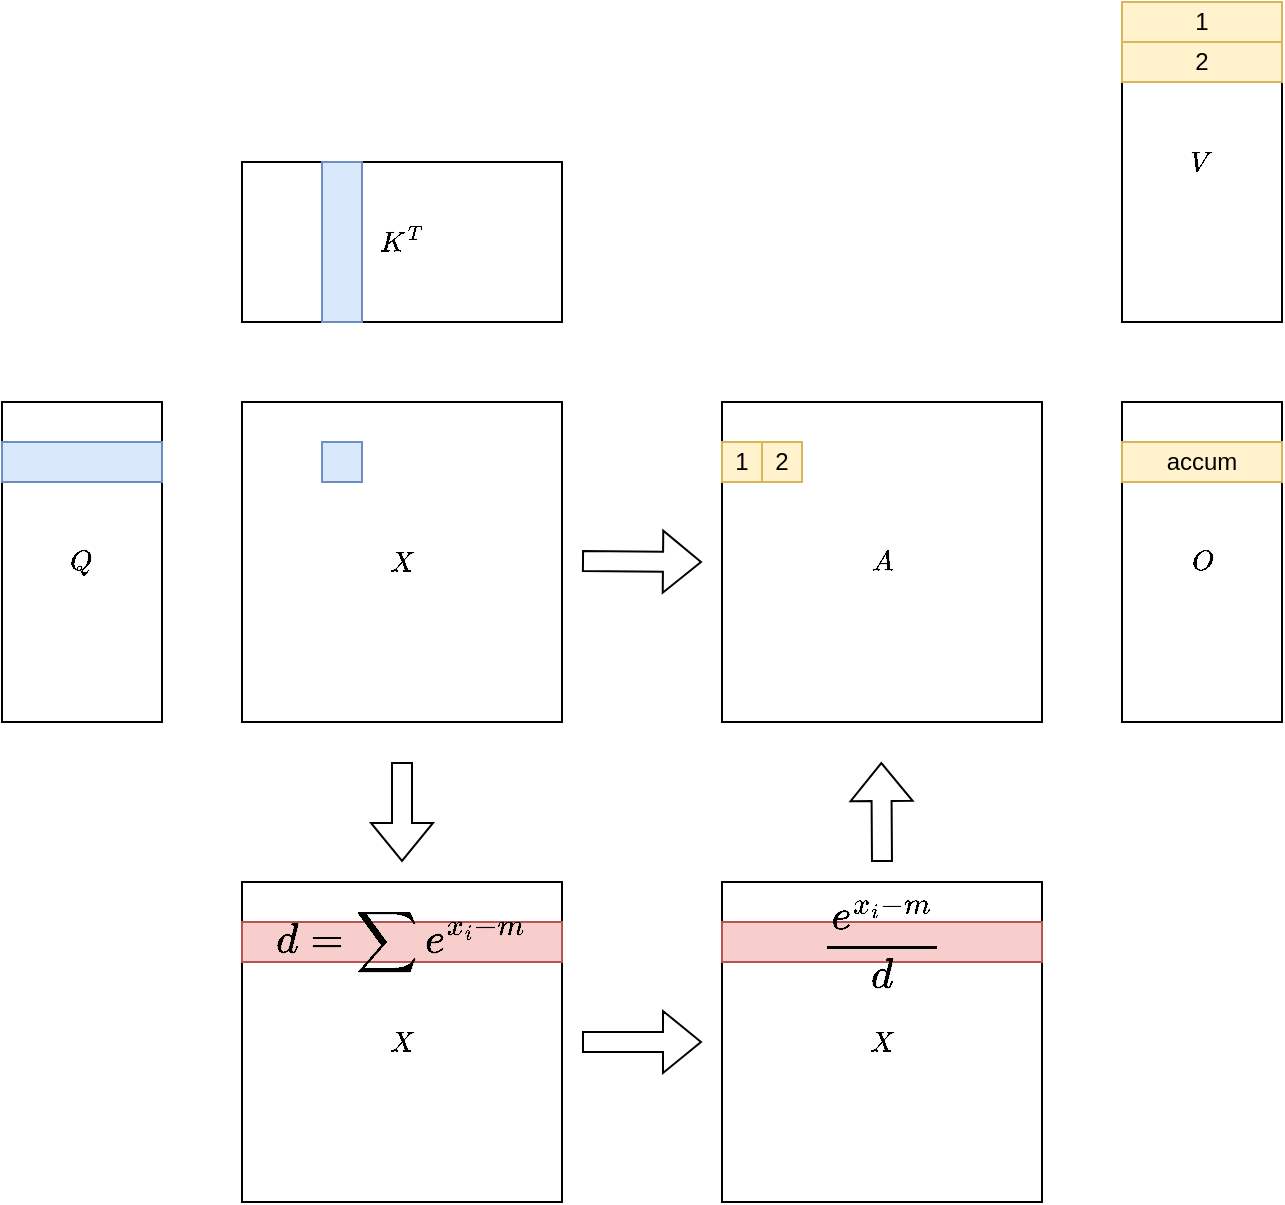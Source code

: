 <mxfile version="24.0.4" type="device">
  <diagram name="第 1 页" id="sHrGBR4vRzYPxEEcVdvP">
    <mxGraphModel dx="1221" dy="765" grid="1" gridSize="10" guides="1" tooltips="1" connect="1" arrows="1" fold="1" page="1" pageScale="1" pageWidth="1169" pageHeight="827" math="1" shadow="0">
      <root>
        <mxCell id="0" />
        <mxCell id="1" parent="0" />
        <mxCell id="NBk41OkLhG3p8HHpP-sa-1" value="$$Q$$" style="rounded=0;whiteSpace=wrap;html=1;" parent="1" vertex="1">
          <mxGeometry x="160" y="280" width="80" height="160" as="geometry" />
        </mxCell>
        <mxCell id="NBk41OkLhG3p8HHpP-sa-2" value="" style="rounded=0;whiteSpace=wrap;html=1;fillColor=#dae8fc;strokeColor=#6c8ebf;" parent="1" vertex="1">
          <mxGeometry x="160" y="300" width="80" height="20" as="geometry" />
        </mxCell>
        <mxCell id="NBk41OkLhG3p8HHpP-sa-3" value="$$K^T$$" style="rounded=0;whiteSpace=wrap;html=1;" parent="1" vertex="1">
          <mxGeometry x="280" y="160" width="160" height="80" as="geometry" />
        </mxCell>
        <mxCell id="NBk41OkLhG3p8HHpP-sa-4" value="" style="rounded=0;whiteSpace=wrap;html=1;fillColor=#dae8fc;strokeColor=#6c8ebf;" parent="1" vertex="1">
          <mxGeometry x="320" y="160" width="20" height="80" as="geometry" />
        </mxCell>
        <mxCell id="NBk41OkLhG3p8HHpP-sa-5" value="$$X$$" style="rounded=0;whiteSpace=wrap;html=1;" parent="1" vertex="1">
          <mxGeometry x="280" y="280" width="160" height="160" as="geometry" />
        </mxCell>
        <mxCell id="NBk41OkLhG3p8HHpP-sa-6" value="" style="rounded=0;whiteSpace=wrap;html=1;fillColor=#dae8fc;strokeColor=#6c8ebf;" parent="1" vertex="1">
          <mxGeometry x="320" y="300" width="20" height="20" as="geometry" />
        </mxCell>
        <mxCell id="NBk41OkLhG3p8HHpP-sa-7" value="$$A$$" style="rounded=0;whiteSpace=wrap;html=1;" parent="1" vertex="1">
          <mxGeometry x="520" y="280" width="160" height="160" as="geometry" />
        </mxCell>
        <mxCell id="NBk41OkLhG3p8HHpP-sa-8" value="1" style="rounded=0;whiteSpace=wrap;html=1;fillColor=#fff2cc;strokeColor=#d6b656;" parent="1" vertex="1">
          <mxGeometry x="520" y="300" width="20" height="20" as="geometry" />
        </mxCell>
        <mxCell id="NBk41OkLhG3p8HHpP-sa-9" value="" style="shape=flexArrow;endArrow=classic;html=1;rounded=0;" parent="1" edge="1">
          <mxGeometry width="50" height="50" relative="1" as="geometry">
            <mxPoint x="450" y="359.5" as="sourcePoint" />
            <mxPoint x="510" y="360" as="targetPoint" />
          </mxGeometry>
        </mxCell>
        <mxCell id="NBk41OkLhG3p8HHpP-sa-10" value="$$V$$" style="rounded=0;whiteSpace=wrap;html=1;" parent="1" vertex="1">
          <mxGeometry x="720" y="80" width="80" height="160" as="geometry" />
        </mxCell>
        <mxCell id="NBk41OkLhG3p8HHpP-sa-11" value="1" style="rounded=0;whiteSpace=wrap;html=1;fillColor=#fff2cc;strokeColor=#d6b656;" parent="1" vertex="1">
          <mxGeometry x="720" y="80" width="80" height="20" as="geometry" />
        </mxCell>
        <mxCell id="NBk41OkLhG3p8HHpP-sa-12" value="$$O$$" style="rounded=0;whiteSpace=wrap;html=1;" parent="1" vertex="1">
          <mxGeometry x="720" y="280" width="80" height="160" as="geometry" />
        </mxCell>
        <mxCell id="NBk41OkLhG3p8HHpP-sa-13" value="accum" style="rounded=0;whiteSpace=wrap;html=1;fillColor=#fff2cc;strokeColor=#d6b656;" parent="1" vertex="1">
          <mxGeometry x="720" y="300" width="80" height="20" as="geometry" />
        </mxCell>
        <mxCell id="NBk41OkLhG3p8HHpP-sa-16" value="$$X$$" style="rounded=0;whiteSpace=wrap;html=1;" parent="1" vertex="1">
          <mxGeometry x="280" y="520" width="160" height="160" as="geometry" />
        </mxCell>
        <mxCell id="NBk41OkLhG3p8HHpP-sa-17" value="$$d=\sum e^{x_i-m}$$" style="rounded=0;whiteSpace=wrap;html=1;fillColor=#f8cecc;strokeColor=#b85450;fontSize=18;" parent="1" vertex="1">
          <mxGeometry x="280" y="540" width="160" height="20" as="geometry" />
        </mxCell>
        <mxCell id="NBk41OkLhG3p8HHpP-sa-18" value="$$X$$" style="rounded=0;whiteSpace=wrap;html=1;" parent="1" vertex="1">
          <mxGeometry x="520" y="520" width="160" height="160" as="geometry" />
        </mxCell>
        <mxCell id="NBk41OkLhG3p8HHpP-sa-19" value="$$\frac{e^{x_i-m}}{ d}$$" style="rounded=0;whiteSpace=wrap;html=1;fillColor=#f8cecc;strokeColor=#b85450;fontSize=18;" parent="1" vertex="1">
          <mxGeometry x="520" y="540" width="160" height="20" as="geometry" />
        </mxCell>
        <mxCell id="NBk41OkLhG3p8HHpP-sa-20" value="" style="shape=flexArrow;endArrow=classic;html=1;rounded=0;" parent="1" edge="1">
          <mxGeometry width="50" height="50" relative="1" as="geometry">
            <mxPoint x="360" y="460" as="sourcePoint" />
            <mxPoint x="360" y="510" as="targetPoint" />
          </mxGeometry>
        </mxCell>
        <mxCell id="NBk41OkLhG3p8HHpP-sa-21" value="" style="shape=flexArrow;endArrow=classic;html=1;rounded=0;" parent="1" edge="1">
          <mxGeometry width="50" height="50" relative="1" as="geometry">
            <mxPoint x="450" y="600" as="sourcePoint" />
            <mxPoint x="510" y="600" as="targetPoint" />
          </mxGeometry>
        </mxCell>
        <mxCell id="NBk41OkLhG3p8HHpP-sa-22" value="" style="shape=flexArrow;endArrow=classic;html=1;rounded=0;" parent="1" edge="1">
          <mxGeometry width="50" height="50" relative="1" as="geometry">
            <mxPoint x="600" y="510" as="sourcePoint" />
            <mxPoint x="599.66" y="460" as="targetPoint" />
          </mxGeometry>
        </mxCell>
        <mxCell id="NBk41OkLhG3p8HHpP-sa-23" value="2" style="rounded=0;whiteSpace=wrap;html=1;fillColor=#fff2cc;strokeColor=#d6b656;" parent="1" vertex="1">
          <mxGeometry x="540" y="300" width="20" height="20" as="geometry" />
        </mxCell>
        <mxCell id="NBk41OkLhG3p8HHpP-sa-24" value="2" style="rounded=0;whiteSpace=wrap;html=1;fillColor=#fff2cc;strokeColor=#d6b656;" parent="1" vertex="1">
          <mxGeometry x="720" y="100" width="80" height="20" as="geometry" />
        </mxCell>
      </root>
    </mxGraphModel>
  </diagram>
</mxfile>
